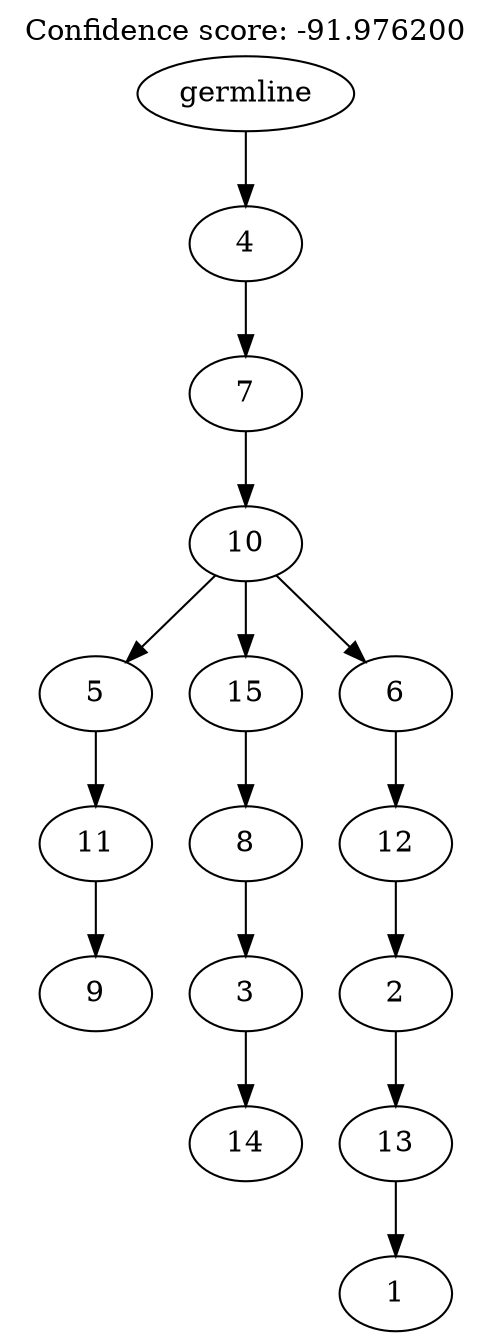digraph g {
	"14" -> "15";
	"15" [label="9"];
	"13" -> "14";
	"14" [label="11"];
	"11" -> "12";
	"12" [label="14"];
	"10" -> "11";
	"11" [label="3"];
	"9" -> "10";
	"10" [label="8"];
	"7" -> "8";
	"8" [label="1"];
	"6" -> "7";
	"7" [label="13"];
	"5" -> "6";
	"6" [label="2"];
	"4" -> "5";
	"5" [label="12"];
	"3" -> "4";
	"4" [label="6"];
	"3" -> "9";
	"9" [label="15"];
	"3" -> "13";
	"13" [label="5"];
	"2" -> "3";
	"3" [label="10"];
	"1" -> "2";
	"2" [label="7"];
	"0" -> "1";
	"1" [label="4"];
	"0" [label="germline"];
	labelloc="t";
	label="Confidence score: -91.976200";
}
